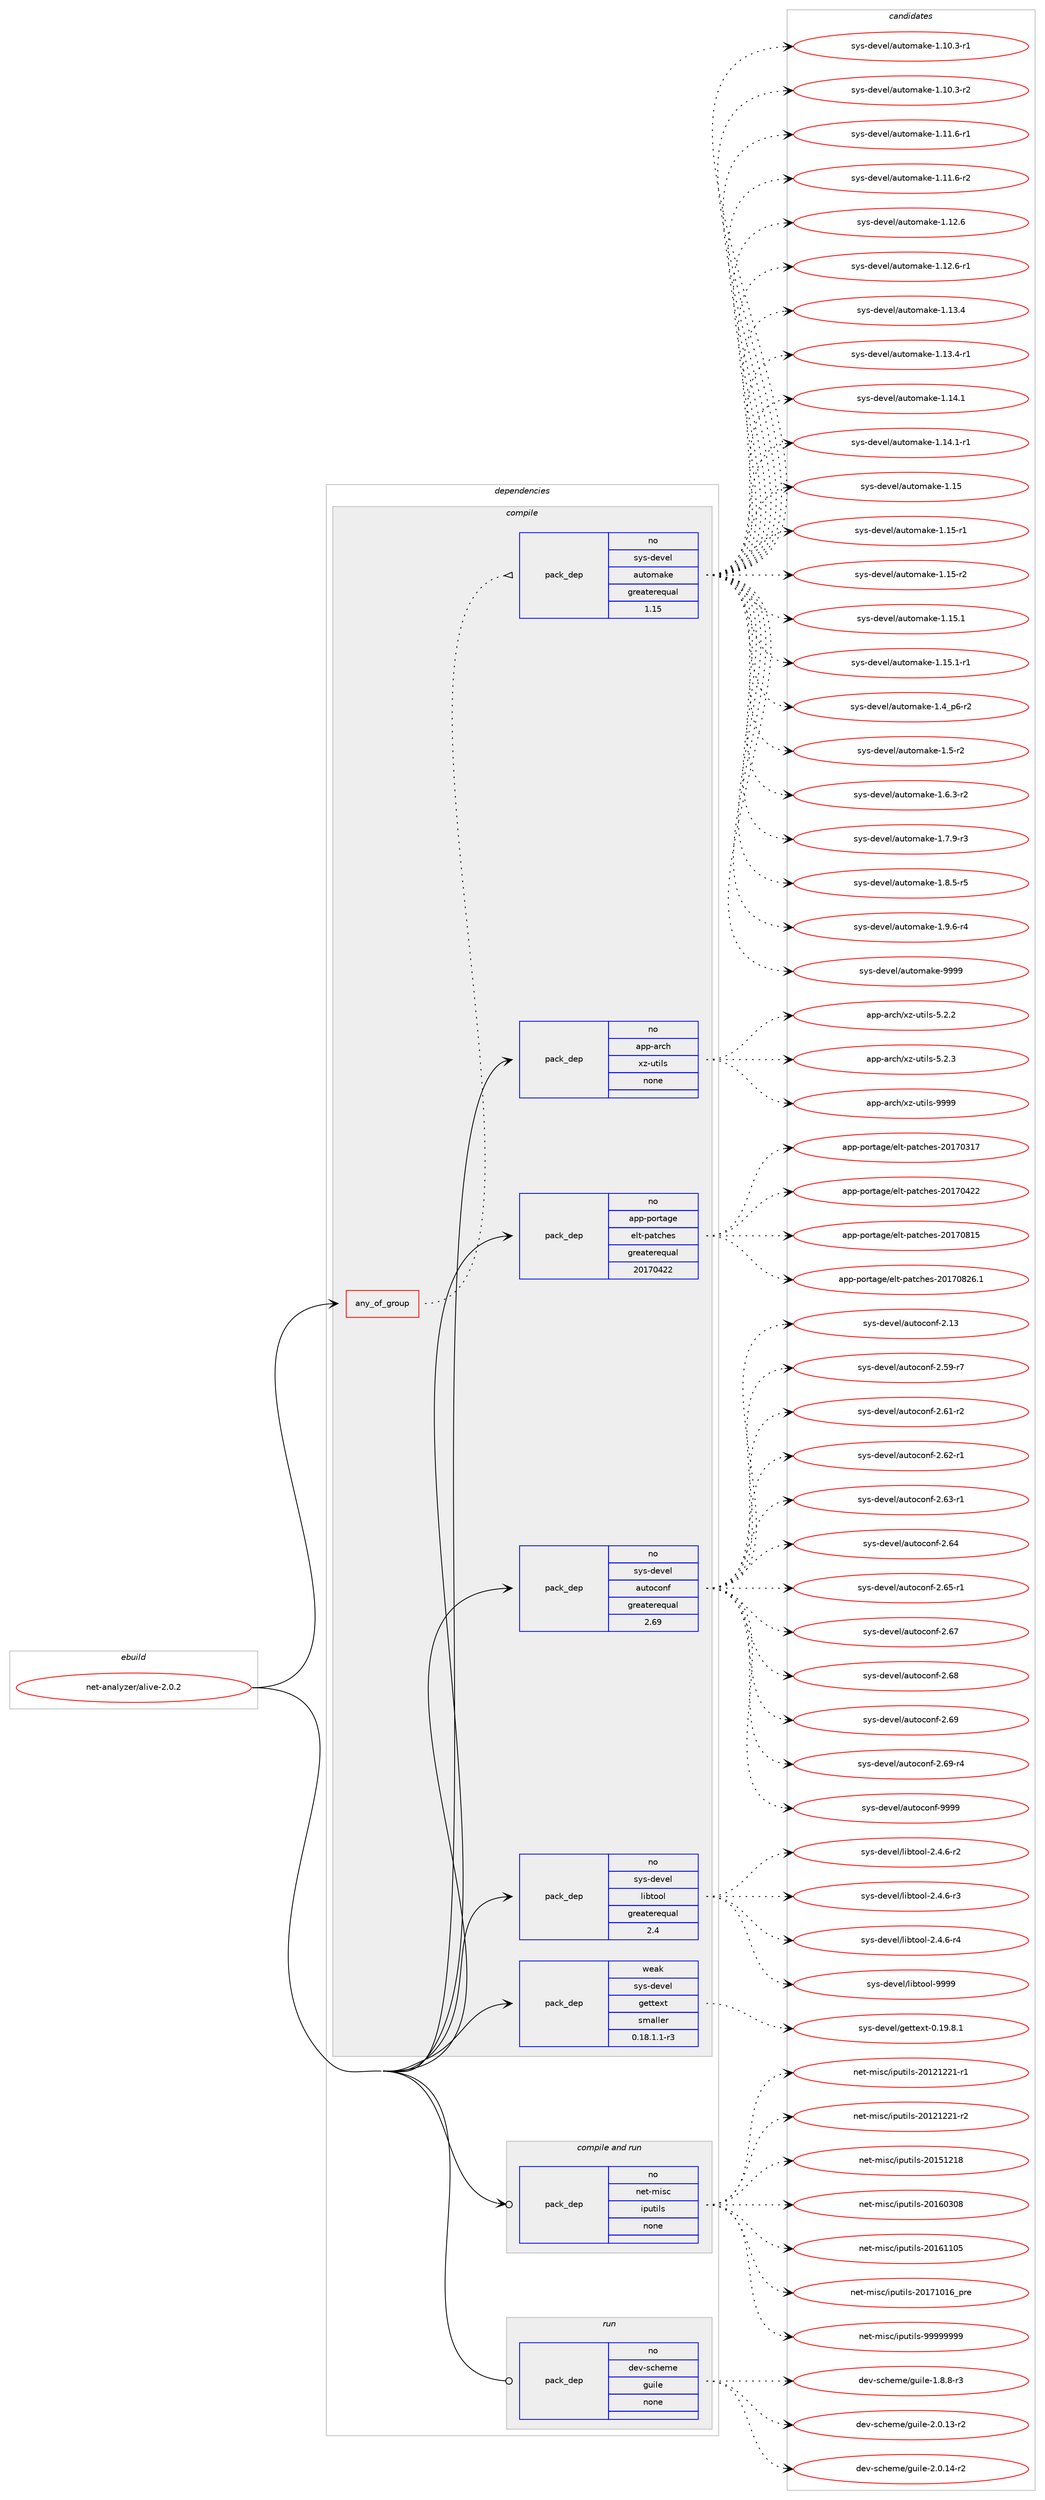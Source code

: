 digraph prolog {

# *************
# Graph options
# *************

newrank=true;
concentrate=true;
compound=true;
graph [rankdir=LR,fontname=Helvetica,fontsize=10,ranksep=1.5];#, ranksep=2.5, nodesep=0.2];
edge  [arrowhead=vee];
node  [fontname=Helvetica,fontsize=10];

# **********
# The ebuild
# **********

subgraph cluster_leftcol {
color=gray;
rank=same;
label=<<i>ebuild</i>>;
id [label="net-analyzer/alive-2.0.2", color=red, width=4, href="../net-analyzer/alive-2.0.2.svg"];
}

# ****************
# The dependencies
# ****************

subgraph cluster_midcol {
color=gray;
label=<<i>dependencies</i>>;
subgraph cluster_compile {
fillcolor="#eeeeee";
style=filled;
label=<<i>compile</i>>;
subgraph any6262 {
dependency398538 [label=<<TABLE BORDER="0" CELLBORDER="1" CELLSPACING="0" CELLPADDING="4"><TR><TD CELLPADDING="10">any_of_group</TD></TR></TABLE>>, shape=none, color=red];subgraph pack293701 {
dependency398539 [label=<<TABLE BORDER="0" CELLBORDER="1" CELLSPACING="0" CELLPADDING="4" WIDTH="220"><TR><TD ROWSPAN="6" CELLPADDING="30">pack_dep</TD></TR><TR><TD WIDTH="110">no</TD></TR><TR><TD>sys-devel</TD></TR><TR><TD>automake</TD></TR><TR><TD>greaterequal</TD></TR><TR><TD>1.15</TD></TR></TABLE>>, shape=none, color=blue];
}
dependency398538:e -> dependency398539:w [weight=20,style="dotted",arrowhead="oinv"];
}
id:e -> dependency398538:w [weight=20,style="solid",arrowhead="vee"];
subgraph pack293702 {
dependency398540 [label=<<TABLE BORDER="0" CELLBORDER="1" CELLSPACING="0" CELLPADDING="4" WIDTH="220"><TR><TD ROWSPAN="6" CELLPADDING="30">pack_dep</TD></TR><TR><TD WIDTH="110">no</TD></TR><TR><TD>app-arch</TD></TR><TR><TD>xz-utils</TD></TR><TR><TD>none</TD></TR><TR><TD></TD></TR></TABLE>>, shape=none, color=blue];
}
id:e -> dependency398540:w [weight=20,style="solid",arrowhead="vee"];
subgraph pack293703 {
dependency398541 [label=<<TABLE BORDER="0" CELLBORDER="1" CELLSPACING="0" CELLPADDING="4" WIDTH="220"><TR><TD ROWSPAN="6" CELLPADDING="30">pack_dep</TD></TR><TR><TD WIDTH="110">no</TD></TR><TR><TD>app-portage</TD></TR><TR><TD>elt-patches</TD></TR><TR><TD>greaterequal</TD></TR><TR><TD>20170422</TD></TR></TABLE>>, shape=none, color=blue];
}
id:e -> dependency398541:w [weight=20,style="solid",arrowhead="vee"];
subgraph pack293704 {
dependency398542 [label=<<TABLE BORDER="0" CELLBORDER="1" CELLSPACING="0" CELLPADDING="4" WIDTH="220"><TR><TD ROWSPAN="6" CELLPADDING="30">pack_dep</TD></TR><TR><TD WIDTH="110">no</TD></TR><TR><TD>sys-devel</TD></TR><TR><TD>autoconf</TD></TR><TR><TD>greaterequal</TD></TR><TR><TD>2.69</TD></TR></TABLE>>, shape=none, color=blue];
}
id:e -> dependency398542:w [weight=20,style="solid",arrowhead="vee"];
subgraph pack293705 {
dependency398543 [label=<<TABLE BORDER="0" CELLBORDER="1" CELLSPACING="0" CELLPADDING="4" WIDTH="220"><TR><TD ROWSPAN="6" CELLPADDING="30">pack_dep</TD></TR><TR><TD WIDTH="110">no</TD></TR><TR><TD>sys-devel</TD></TR><TR><TD>libtool</TD></TR><TR><TD>greaterequal</TD></TR><TR><TD>2.4</TD></TR></TABLE>>, shape=none, color=blue];
}
id:e -> dependency398543:w [weight=20,style="solid",arrowhead="vee"];
subgraph pack293706 {
dependency398544 [label=<<TABLE BORDER="0" CELLBORDER="1" CELLSPACING="0" CELLPADDING="4" WIDTH="220"><TR><TD ROWSPAN="6" CELLPADDING="30">pack_dep</TD></TR><TR><TD WIDTH="110">weak</TD></TR><TR><TD>sys-devel</TD></TR><TR><TD>gettext</TD></TR><TR><TD>smaller</TD></TR><TR><TD>0.18.1.1-r3</TD></TR></TABLE>>, shape=none, color=blue];
}
id:e -> dependency398544:w [weight=20,style="solid",arrowhead="vee"];
}
subgraph cluster_compileandrun {
fillcolor="#eeeeee";
style=filled;
label=<<i>compile and run</i>>;
subgraph pack293707 {
dependency398545 [label=<<TABLE BORDER="0" CELLBORDER="1" CELLSPACING="0" CELLPADDING="4" WIDTH="220"><TR><TD ROWSPAN="6" CELLPADDING="30">pack_dep</TD></TR><TR><TD WIDTH="110">no</TD></TR><TR><TD>net-misc</TD></TR><TR><TD>iputils</TD></TR><TR><TD>none</TD></TR><TR><TD></TD></TR></TABLE>>, shape=none, color=blue];
}
id:e -> dependency398545:w [weight=20,style="solid",arrowhead="odotvee"];
}
subgraph cluster_run {
fillcolor="#eeeeee";
style=filled;
label=<<i>run</i>>;
subgraph pack293708 {
dependency398546 [label=<<TABLE BORDER="0" CELLBORDER="1" CELLSPACING="0" CELLPADDING="4" WIDTH="220"><TR><TD ROWSPAN="6" CELLPADDING="30">pack_dep</TD></TR><TR><TD WIDTH="110">no</TD></TR><TR><TD>dev-scheme</TD></TR><TR><TD>guile</TD></TR><TR><TD>none</TD></TR><TR><TD></TD></TR></TABLE>>, shape=none, color=blue];
}
id:e -> dependency398546:w [weight=20,style="solid",arrowhead="odot"];
}
}

# **************
# The candidates
# **************

subgraph cluster_choices {
rank=same;
color=gray;
label=<<i>candidates</i>>;

subgraph choice293701 {
color=black;
nodesep=1;
choice11512111545100101118101108479711711611110997107101454946494846514511449 [label="sys-devel/automake-1.10.3-r1", color=red, width=4,href="../sys-devel/automake-1.10.3-r1.svg"];
choice11512111545100101118101108479711711611110997107101454946494846514511450 [label="sys-devel/automake-1.10.3-r2", color=red, width=4,href="../sys-devel/automake-1.10.3-r2.svg"];
choice11512111545100101118101108479711711611110997107101454946494946544511449 [label="sys-devel/automake-1.11.6-r1", color=red, width=4,href="../sys-devel/automake-1.11.6-r1.svg"];
choice11512111545100101118101108479711711611110997107101454946494946544511450 [label="sys-devel/automake-1.11.6-r2", color=red, width=4,href="../sys-devel/automake-1.11.6-r2.svg"];
choice1151211154510010111810110847971171161111099710710145494649504654 [label="sys-devel/automake-1.12.6", color=red, width=4,href="../sys-devel/automake-1.12.6.svg"];
choice11512111545100101118101108479711711611110997107101454946495046544511449 [label="sys-devel/automake-1.12.6-r1", color=red, width=4,href="../sys-devel/automake-1.12.6-r1.svg"];
choice1151211154510010111810110847971171161111099710710145494649514652 [label="sys-devel/automake-1.13.4", color=red, width=4,href="../sys-devel/automake-1.13.4.svg"];
choice11512111545100101118101108479711711611110997107101454946495146524511449 [label="sys-devel/automake-1.13.4-r1", color=red, width=4,href="../sys-devel/automake-1.13.4-r1.svg"];
choice1151211154510010111810110847971171161111099710710145494649524649 [label="sys-devel/automake-1.14.1", color=red, width=4,href="../sys-devel/automake-1.14.1.svg"];
choice11512111545100101118101108479711711611110997107101454946495246494511449 [label="sys-devel/automake-1.14.1-r1", color=red, width=4,href="../sys-devel/automake-1.14.1-r1.svg"];
choice115121115451001011181011084797117116111109971071014549464953 [label="sys-devel/automake-1.15", color=red, width=4,href="../sys-devel/automake-1.15.svg"];
choice1151211154510010111810110847971171161111099710710145494649534511449 [label="sys-devel/automake-1.15-r1", color=red, width=4,href="../sys-devel/automake-1.15-r1.svg"];
choice1151211154510010111810110847971171161111099710710145494649534511450 [label="sys-devel/automake-1.15-r2", color=red, width=4,href="../sys-devel/automake-1.15-r2.svg"];
choice1151211154510010111810110847971171161111099710710145494649534649 [label="sys-devel/automake-1.15.1", color=red, width=4,href="../sys-devel/automake-1.15.1.svg"];
choice11512111545100101118101108479711711611110997107101454946495346494511449 [label="sys-devel/automake-1.15.1-r1", color=red, width=4,href="../sys-devel/automake-1.15.1-r1.svg"];
choice115121115451001011181011084797117116111109971071014549465295112544511450 [label="sys-devel/automake-1.4_p6-r2", color=red, width=4,href="../sys-devel/automake-1.4_p6-r2.svg"];
choice11512111545100101118101108479711711611110997107101454946534511450 [label="sys-devel/automake-1.5-r2", color=red, width=4,href="../sys-devel/automake-1.5-r2.svg"];
choice115121115451001011181011084797117116111109971071014549465446514511450 [label="sys-devel/automake-1.6.3-r2", color=red, width=4,href="../sys-devel/automake-1.6.3-r2.svg"];
choice115121115451001011181011084797117116111109971071014549465546574511451 [label="sys-devel/automake-1.7.9-r3", color=red, width=4,href="../sys-devel/automake-1.7.9-r3.svg"];
choice115121115451001011181011084797117116111109971071014549465646534511453 [label="sys-devel/automake-1.8.5-r5", color=red, width=4,href="../sys-devel/automake-1.8.5-r5.svg"];
choice115121115451001011181011084797117116111109971071014549465746544511452 [label="sys-devel/automake-1.9.6-r4", color=red, width=4,href="../sys-devel/automake-1.9.6-r4.svg"];
choice115121115451001011181011084797117116111109971071014557575757 [label="sys-devel/automake-9999", color=red, width=4,href="../sys-devel/automake-9999.svg"];
dependency398539:e -> choice11512111545100101118101108479711711611110997107101454946494846514511449:w [style=dotted,weight="100"];
dependency398539:e -> choice11512111545100101118101108479711711611110997107101454946494846514511450:w [style=dotted,weight="100"];
dependency398539:e -> choice11512111545100101118101108479711711611110997107101454946494946544511449:w [style=dotted,weight="100"];
dependency398539:e -> choice11512111545100101118101108479711711611110997107101454946494946544511450:w [style=dotted,weight="100"];
dependency398539:e -> choice1151211154510010111810110847971171161111099710710145494649504654:w [style=dotted,weight="100"];
dependency398539:e -> choice11512111545100101118101108479711711611110997107101454946495046544511449:w [style=dotted,weight="100"];
dependency398539:e -> choice1151211154510010111810110847971171161111099710710145494649514652:w [style=dotted,weight="100"];
dependency398539:e -> choice11512111545100101118101108479711711611110997107101454946495146524511449:w [style=dotted,weight="100"];
dependency398539:e -> choice1151211154510010111810110847971171161111099710710145494649524649:w [style=dotted,weight="100"];
dependency398539:e -> choice11512111545100101118101108479711711611110997107101454946495246494511449:w [style=dotted,weight="100"];
dependency398539:e -> choice115121115451001011181011084797117116111109971071014549464953:w [style=dotted,weight="100"];
dependency398539:e -> choice1151211154510010111810110847971171161111099710710145494649534511449:w [style=dotted,weight="100"];
dependency398539:e -> choice1151211154510010111810110847971171161111099710710145494649534511450:w [style=dotted,weight="100"];
dependency398539:e -> choice1151211154510010111810110847971171161111099710710145494649534649:w [style=dotted,weight="100"];
dependency398539:e -> choice11512111545100101118101108479711711611110997107101454946495346494511449:w [style=dotted,weight="100"];
dependency398539:e -> choice115121115451001011181011084797117116111109971071014549465295112544511450:w [style=dotted,weight="100"];
dependency398539:e -> choice11512111545100101118101108479711711611110997107101454946534511450:w [style=dotted,weight="100"];
dependency398539:e -> choice115121115451001011181011084797117116111109971071014549465446514511450:w [style=dotted,weight="100"];
dependency398539:e -> choice115121115451001011181011084797117116111109971071014549465546574511451:w [style=dotted,weight="100"];
dependency398539:e -> choice115121115451001011181011084797117116111109971071014549465646534511453:w [style=dotted,weight="100"];
dependency398539:e -> choice115121115451001011181011084797117116111109971071014549465746544511452:w [style=dotted,weight="100"];
dependency398539:e -> choice115121115451001011181011084797117116111109971071014557575757:w [style=dotted,weight="100"];
}
subgraph choice293702 {
color=black;
nodesep=1;
choice971121124597114991044712012245117116105108115455346504650 [label="app-arch/xz-utils-5.2.2", color=red, width=4,href="../app-arch/xz-utils-5.2.2.svg"];
choice971121124597114991044712012245117116105108115455346504651 [label="app-arch/xz-utils-5.2.3", color=red, width=4,href="../app-arch/xz-utils-5.2.3.svg"];
choice9711211245971149910447120122451171161051081154557575757 [label="app-arch/xz-utils-9999", color=red, width=4,href="../app-arch/xz-utils-9999.svg"];
dependency398540:e -> choice971121124597114991044712012245117116105108115455346504650:w [style=dotted,weight="100"];
dependency398540:e -> choice971121124597114991044712012245117116105108115455346504651:w [style=dotted,weight="100"];
dependency398540:e -> choice9711211245971149910447120122451171161051081154557575757:w [style=dotted,weight="100"];
}
subgraph choice293703 {
color=black;
nodesep=1;
choice97112112451121111141169710310147101108116451129711699104101115455048495548514955 [label="app-portage/elt-patches-20170317", color=red, width=4,href="../app-portage/elt-patches-20170317.svg"];
choice97112112451121111141169710310147101108116451129711699104101115455048495548525050 [label="app-portage/elt-patches-20170422", color=red, width=4,href="../app-portage/elt-patches-20170422.svg"];
choice97112112451121111141169710310147101108116451129711699104101115455048495548564953 [label="app-portage/elt-patches-20170815", color=red, width=4,href="../app-portage/elt-patches-20170815.svg"];
choice971121124511211111411697103101471011081164511297116991041011154550484955485650544649 [label="app-portage/elt-patches-20170826.1", color=red, width=4,href="../app-portage/elt-patches-20170826.1.svg"];
dependency398541:e -> choice97112112451121111141169710310147101108116451129711699104101115455048495548514955:w [style=dotted,weight="100"];
dependency398541:e -> choice97112112451121111141169710310147101108116451129711699104101115455048495548525050:w [style=dotted,weight="100"];
dependency398541:e -> choice97112112451121111141169710310147101108116451129711699104101115455048495548564953:w [style=dotted,weight="100"];
dependency398541:e -> choice971121124511211111411697103101471011081164511297116991041011154550484955485650544649:w [style=dotted,weight="100"];
}
subgraph choice293704 {
color=black;
nodesep=1;
choice115121115451001011181011084797117116111991111101024550464951 [label="sys-devel/autoconf-2.13", color=red, width=4,href="../sys-devel/autoconf-2.13.svg"];
choice1151211154510010111810110847971171161119911111010245504653574511455 [label="sys-devel/autoconf-2.59-r7", color=red, width=4,href="../sys-devel/autoconf-2.59-r7.svg"];
choice1151211154510010111810110847971171161119911111010245504654494511450 [label="sys-devel/autoconf-2.61-r2", color=red, width=4,href="../sys-devel/autoconf-2.61-r2.svg"];
choice1151211154510010111810110847971171161119911111010245504654504511449 [label="sys-devel/autoconf-2.62-r1", color=red, width=4,href="../sys-devel/autoconf-2.62-r1.svg"];
choice1151211154510010111810110847971171161119911111010245504654514511449 [label="sys-devel/autoconf-2.63-r1", color=red, width=4,href="../sys-devel/autoconf-2.63-r1.svg"];
choice115121115451001011181011084797117116111991111101024550465452 [label="sys-devel/autoconf-2.64", color=red, width=4,href="../sys-devel/autoconf-2.64.svg"];
choice1151211154510010111810110847971171161119911111010245504654534511449 [label="sys-devel/autoconf-2.65-r1", color=red, width=4,href="../sys-devel/autoconf-2.65-r1.svg"];
choice115121115451001011181011084797117116111991111101024550465455 [label="sys-devel/autoconf-2.67", color=red, width=4,href="../sys-devel/autoconf-2.67.svg"];
choice115121115451001011181011084797117116111991111101024550465456 [label="sys-devel/autoconf-2.68", color=red, width=4,href="../sys-devel/autoconf-2.68.svg"];
choice115121115451001011181011084797117116111991111101024550465457 [label="sys-devel/autoconf-2.69", color=red, width=4,href="../sys-devel/autoconf-2.69.svg"];
choice1151211154510010111810110847971171161119911111010245504654574511452 [label="sys-devel/autoconf-2.69-r4", color=red, width=4,href="../sys-devel/autoconf-2.69-r4.svg"];
choice115121115451001011181011084797117116111991111101024557575757 [label="sys-devel/autoconf-9999", color=red, width=4,href="../sys-devel/autoconf-9999.svg"];
dependency398542:e -> choice115121115451001011181011084797117116111991111101024550464951:w [style=dotted,weight="100"];
dependency398542:e -> choice1151211154510010111810110847971171161119911111010245504653574511455:w [style=dotted,weight="100"];
dependency398542:e -> choice1151211154510010111810110847971171161119911111010245504654494511450:w [style=dotted,weight="100"];
dependency398542:e -> choice1151211154510010111810110847971171161119911111010245504654504511449:w [style=dotted,weight="100"];
dependency398542:e -> choice1151211154510010111810110847971171161119911111010245504654514511449:w [style=dotted,weight="100"];
dependency398542:e -> choice115121115451001011181011084797117116111991111101024550465452:w [style=dotted,weight="100"];
dependency398542:e -> choice1151211154510010111810110847971171161119911111010245504654534511449:w [style=dotted,weight="100"];
dependency398542:e -> choice115121115451001011181011084797117116111991111101024550465455:w [style=dotted,weight="100"];
dependency398542:e -> choice115121115451001011181011084797117116111991111101024550465456:w [style=dotted,weight="100"];
dependency398542:e -> choice115121115451001011181011084797117116111991111101024550465457:w [style=dotted,weight="100"];
dependency398542:e -> choice1151211154510010111810110847971171161119911111010245504654574511452:w [style=dotted,weight="100"];
dependency398542:e -> choice115121115451001011181011084797117116111991111101024557575757:w [style=dotted,weight="100"];
}
subgraph choice293705 {
color=black;
nodesep=1;
choice1151211154510010111810110847108105981161111111084550465246544511450 [label="sys-devel/libtool-2.4.6-r2", color=red, width=4,href="../sys-devel/libtool-2.4.6-r2.svg"];
choice1151211154510010111810110847108105981161111111084550465246544511451 [label="sys-devel/libtool-2.4.6-r3", color=red, width=4,href="../sys-devel/libtool-2.4.6-r3.svg"];
choice1151211154510010111810110847108105981161111111084550465246544511452 [label="sys-devel/libtool-2.4.6-r4", color=red, width=4,href="../sys-devel/libtool-2.4.6-r4.svg"];
choice1151211154510010111810110847108105981161111111084557575757 [label="sys-devel/libtool-9999", color=red, width=4,href="../sys-devel/libtool-9999.svg"];
dependency398543:e -> choice1151211154510010111810110847108105981161111111084550465246544511450:w [style=dotted,weight="100"];
dependency398543:e -> choice1151211154510010111810110847108105981161111111084550465246544511451:w [style=dotted,weight="100"];
dependency398543:e -> choice1151211154510010111810110847108105981161111111084550465246544511452:w [style=dotted,weight="100"];
dependency398543:e -> choice1151211154510010111810110847108105981161111111084557575757:w [style=dotted,weight="100"];
}
subgraph choice293706 {
color=black;
nodesep=1;
choice1151211154510010111810110847103101116116101120116454846495746564649 [label="sys-devel/gettext-0.19.8.1", color=red, width=4,href="../sys-devel/gettext-0.19.8.1.svg"];
dependency398544:e -> choice1151211154510010111810110847103101116116101120116454846495746564649:w [style=dotted,weight="100"];
}
subgraph choice293707 {
color=black;
nodesep=1;
choice1101011164510910511599471051121171161051081154550484950495050494511449 [label="net-misc/iputils-20121221-r1", color=red, width=4,href="../net-misc/iputils-20121221-r1.svg"];
choice1101011164510910511599471051121171161051081154550484950495050494511450 [label="net-misc/iputils-20121221-r2", color=red, width=4,href="../net-misc/iputils-20121221-r2.svg"];
choice110101116451091051159947105112117116105108115455048495349504956 [label="net-misc/iputils-20151218", color=red, width=4,href="../net-misc/iputils-20151218.svg"];
choice110101116451091051159947105112117116105108115455048495448514856 [label="net-misc/iputils-20160308", color=red, width=4,href="../net-misc/iputils-20160308.svg"];
choice110101116451091051159947105112117116105108115455048495449494853 [label="net-misc/iputils-20161105", color=red, width=4,href="../net-misc/iputils-20161105.svg"];
choice11010111645109105115994710511211711610510811545504849554948495495112114101 [label="net-misc/iputils-20171016_pre", color=red, width=4,href="../net-misc/iputils-20171016_pre.svg"];
choice110101116451091051159947105112117116105108115455757575757575757 [label="net-misc/iputils-99999999", color=red, width=4,href="../net-misc/iputils-99999999.svg"];
dependency398545:e -> choice1101011164510910511599471051121171161051081154550484950495050494511449:w [style=dotted,weight="100"];
dependency398545:e -> choice1101011164510910511599471051121171161051081154550484950495050494511450:w [style=dotted,weight="100"];
dependency398545:e -> choice110101116451091051159947105112117116105108115455048495349504956:w [style=dotted,weight="100"];
dependency398545:e -> choice110101116451091051159947105112117116105108115455048495448514856:w [style=dotted,weight="100"];
dependency398545:e -> choice110101116451091051159947105112117116105108115455048495449494853:w [style=dotted,weight="100"];
dependency398545:e -> choice11010111645109105115994710511211711610510811545504849554948495495112114101:w [style=dotted,weight="100"];
dependency398545:e -> choice110101116451091051159947105112117116105108115455757575757575757:w [style=dotted,weight="100"];
}
subgraph choice293708 {
color=black;
nodesep=1;
choice1001011184511599104101109101471031171051081014549465646564511451 [label="dev-scheme/guile-1.8.8-r3", color=red, width=4,href="../dev-scheme/guile-1.8.8-r3.svg"];
choice100101118451159910410110910147103117105108101455046484649514511450 [label="dev-scheme/guile-2.0.13-r2", color=red, width=4,href="../dev-scheme/guile-2.0.13-r2.svg"];
choice100101118451159910410110910147103117105108101455046484649524511450 [label="dev-scheme/guile-2.0.14-r2", color=red, width=4,href="../dev-scheme/guile-2.0.14-r2.svg"];
dependency398546:e -> choice1001011184511599104101109101471031171051081014549465646564511451:w [style=dotted,weight="100"];
dependency398546:e -> choice100101118451159910410110910147103117105108101455046484649514511450:w [style=dotted,weight="100"];
dependency398546:e -> choice100101118451159910410110910147103117105108101455046484649524511450:w [style=dotted,weight="100"];
}
}

}
